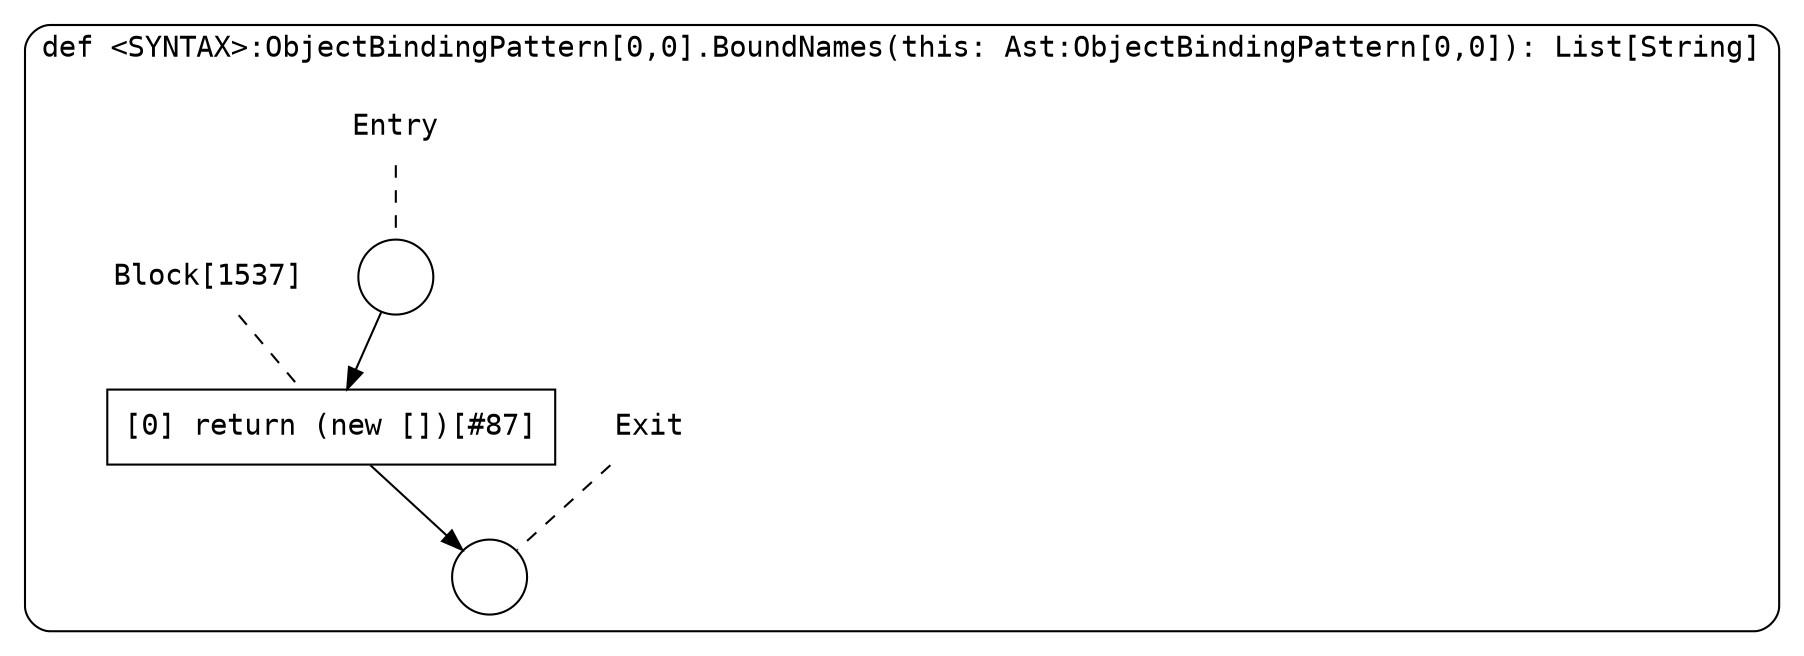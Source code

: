digraph {
  graph [fontname = "Consolas"]
  node [fontname = "Consolas"]
  edge [fontname = "Consolas"]
  subgraph cluster185 {
    label = "def <SYNTAX>:ObjectBindingPattern[0,0].BoundNames(this: Ast:ObjectBindingPattern[0,0]): List[String]"
    style = rounded
    cluster185_entry_name [shape=none, label=<<font color="black">Entry</font>>]
    cluster185_entry_name -> cluster185_entry [arrowhead=none, color="black", style=dashed]
    cluster185_entry [shape=circle label=" " color="black" fillcolor="white" style=filled]
    cluster185_entry -> node1537 [color="black"]
    cluster185_exit_name [shape=none, label=<<font color="black">Exit</font>>]
    cluster185_exit_name -> cluster185_exit [arrowhead=none, color="black", style=dashed]
    cluster185_exit [shape=circle label=" " color="black" fillcolor="white" style=filled]
    node1537_name [shape=none, label=<<font color="black">Block[1537]</font>>]
    node1537_name -> node1537 [arrowhead=none, color="black", style=dashed]
    node1537 [shape=box, label=<<font color="black">[0] return (new [])[#87]<BR ALIGN="LEFT"/></font>> color="black" fillcolor="white", style=filled]
    node1537 -> cluster185_exit [color="black"]
  }
}